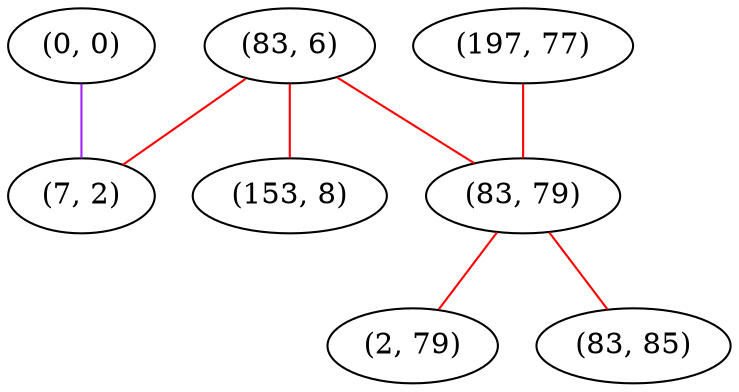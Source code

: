 graph "" {
"(0, 0)";
"(83, 6)";
"(197, 77)";
"(83, 79)";
"(2, 79)";
"(153, 8)";
"(7, 2)";
"(83, 85)";
"(0, 0)" -- "(7, 2)"  [color=purple, key=0, weight=4];
"(83, 6)" -- "(83, 79)"  [color=red, key=0, weight=1];
"(83, 6)" -- "(153, 8)"  [color=red, key=0, weight=1];
"(83, 6)" -- "(7, 2)"  [color=red, key=0, weight=1];
"(197, 77)" -- "(83, 79)"  [color=red, key=0, weight=1];
"(83, 79)" -- "(2, 79)"  [color=red, key=0, weight=1];
"(83, 79)" -- "(83, 85)"  [color=red, key=0, weight=1];
}
